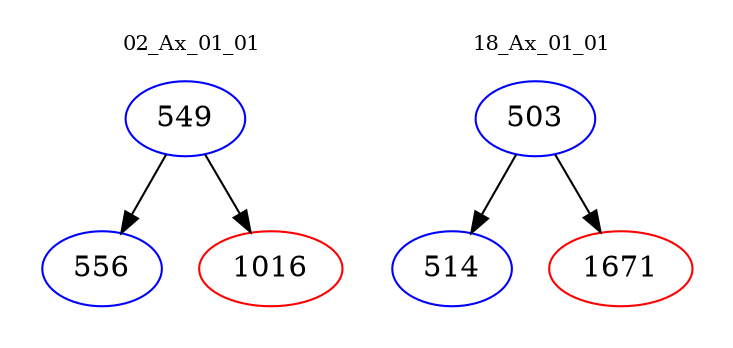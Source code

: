 digraph{
subgraph cluster_0 {
color = white
label = "02_Ax_01_01";
fontsize=10;
T0_549 [label="549", color="blue"]
T0_549 -> T0_556 [color="black"]
T0_556 [label="556", color="blue"]
T0_549 -> T0_1016 [color="black"]
T0_1016 [label="1016", color="red"]
}
subgraph cluster_1 {
color = white
label = "18_Ax_01_01";
fontsize=10;
T1_503 [label="503", color="blue"]
T1_503 -> T1_514 [color="black"]
T1_514 [label="514", color="blue"]
T1_503 -> T1_1671 [color="black"]
T1_1671 [label="1671", color="red"]
}
}
